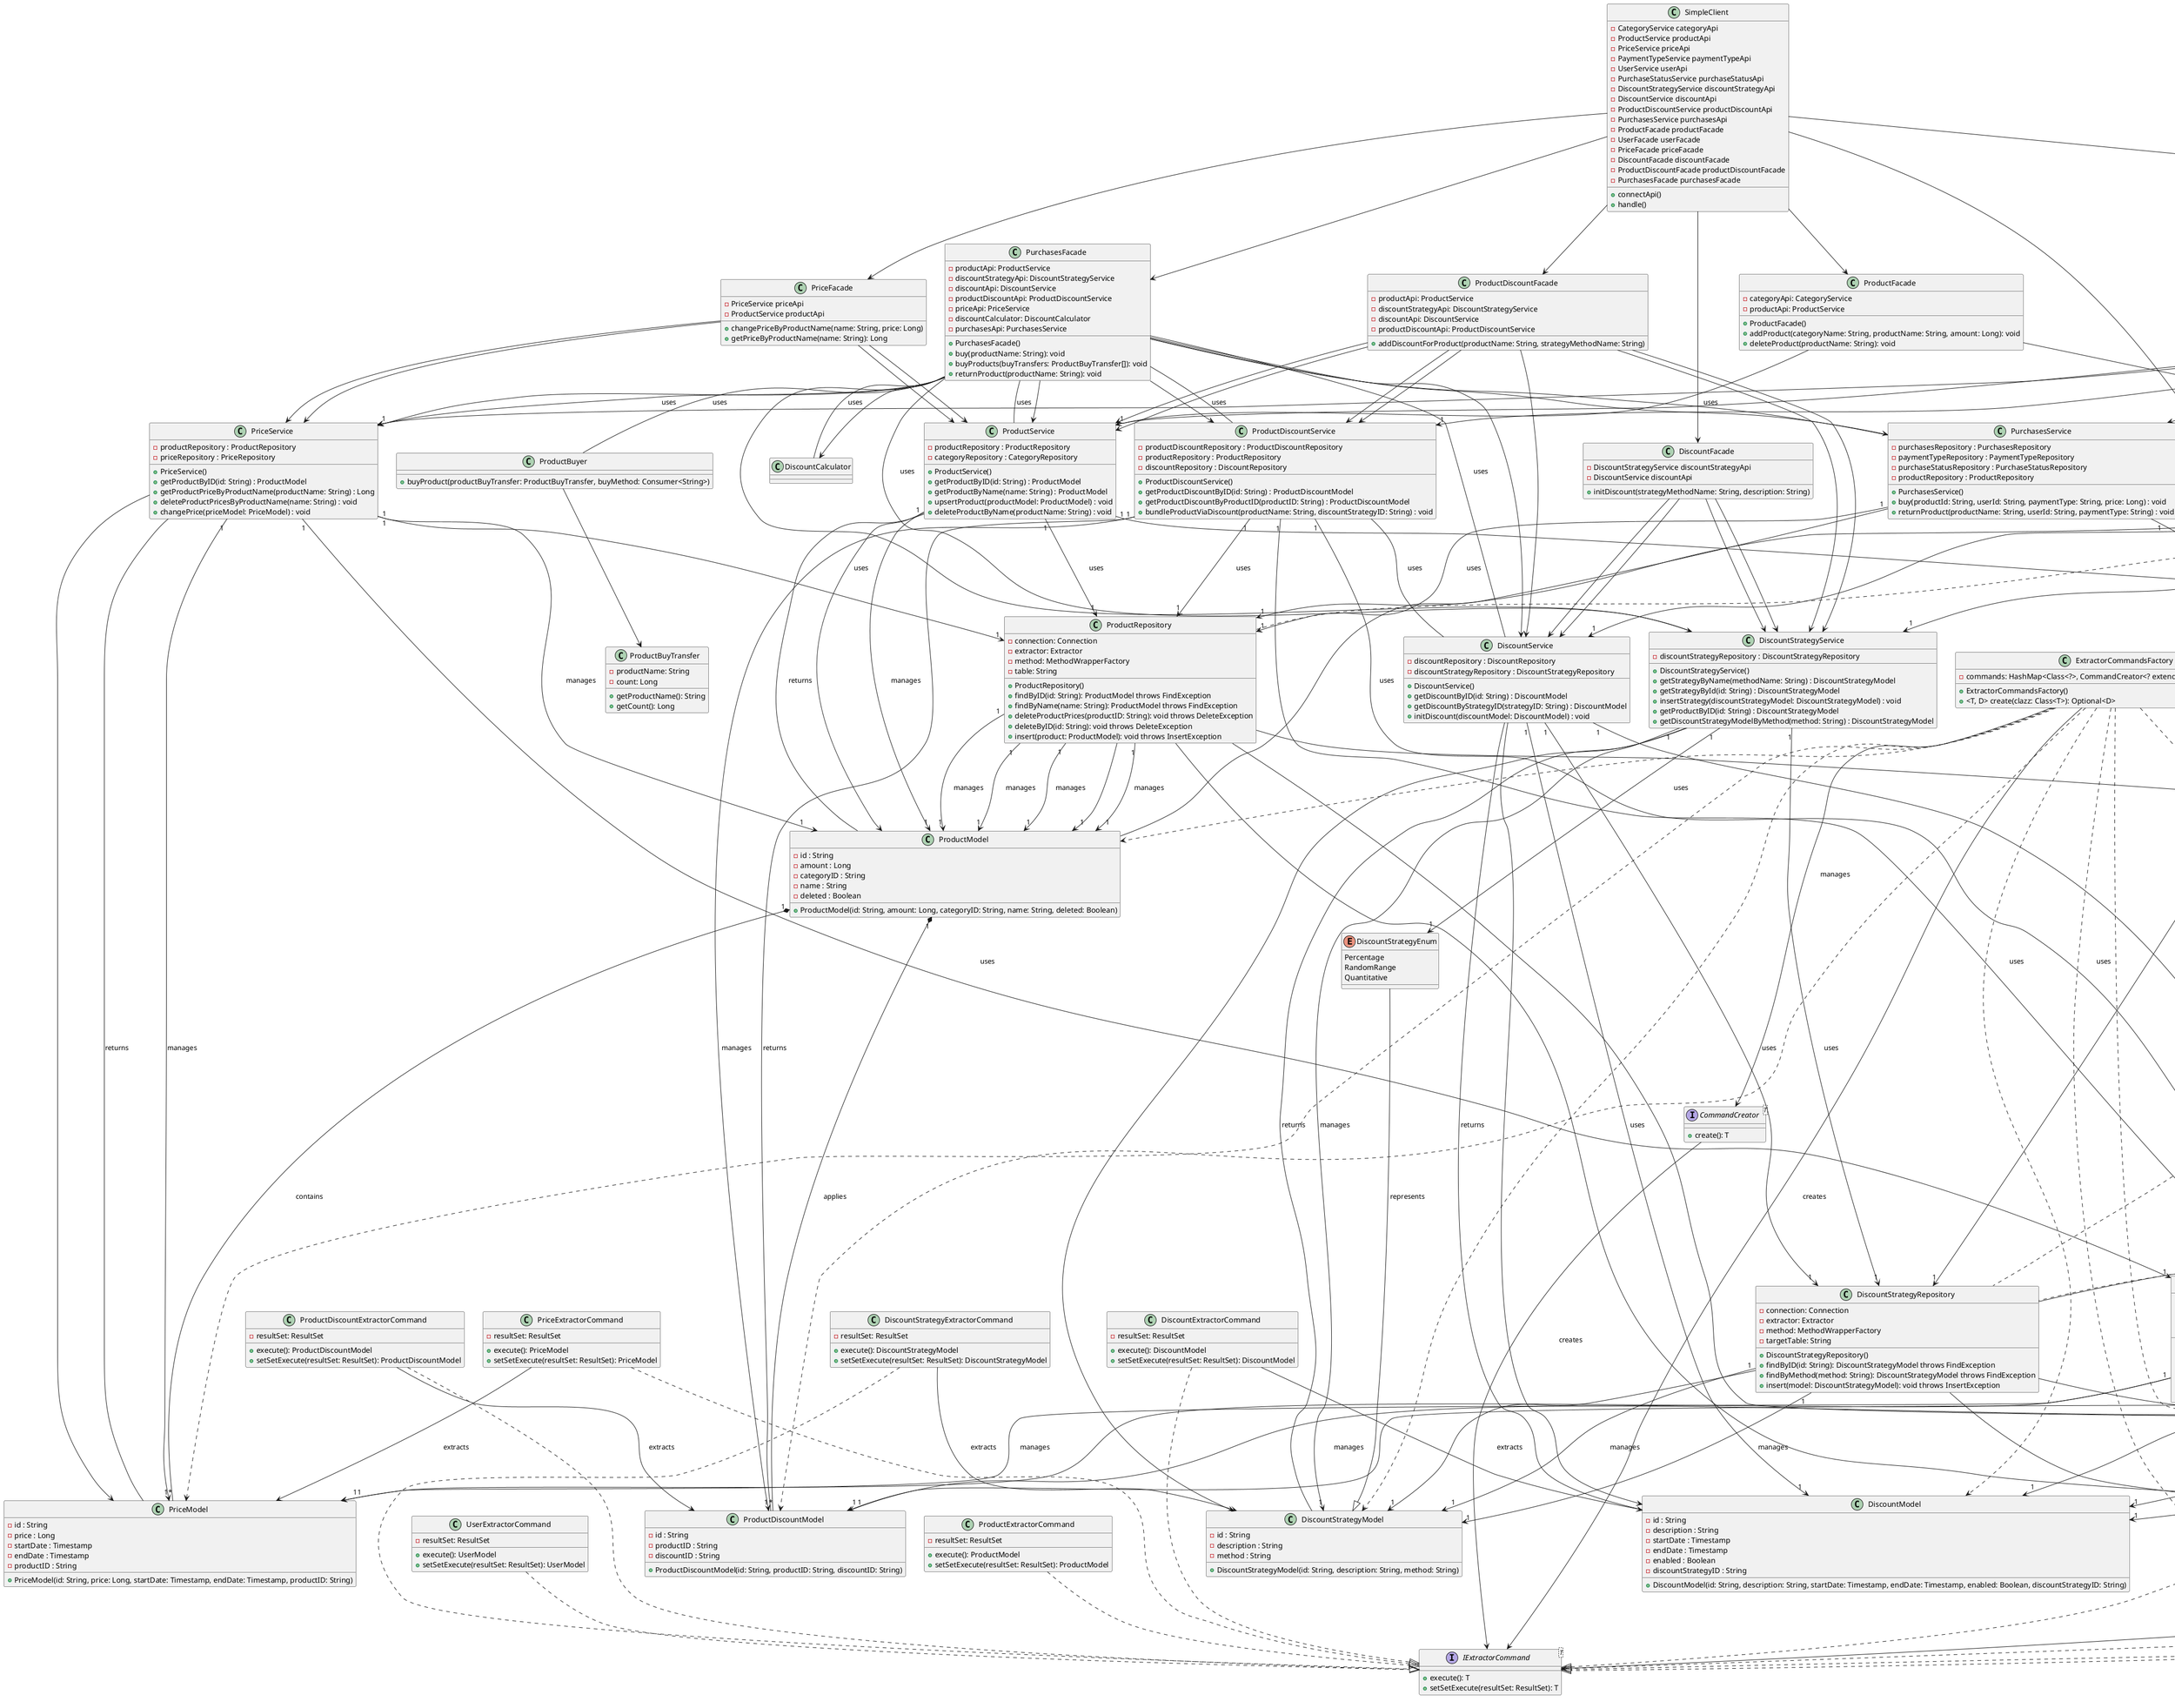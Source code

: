 @startuml
    interface IClient {
    +connectApi()
    +handle()
}

class SimpleClient {
    -CategoryService categoryApi
    -ProductService productApi
    -PriceService priceApi
    -PaymentTypeService paymentTypeApi
    -UserService userApi
    -PurchaseStatusService purchaseStatusApi
    -DiscountStrategyService discountStrategyApi
    -DiscountService discountApi
    -ProductDiscountService productDiscountApi
    -PurchasesService purchasesApi
    -ProductFacade productFacade
    -UserFacade userFacade
    -PriceFacade priceFacade
    -DiscountFacade discountFacade
    -ProductDiscountFacade productDiscountFacade
    -PurchasesFacade purchasesFacade
    +connectApi()
    +handle()
}

SimpleClient -down-> ProductFacade
SimpleClient -down-> UserFacade
SimpleClient -down-> PriceFacade
SimpleClient -down-> DiscountFacade
SimpleClient -down-> ProductDiscountFacade
SimpleClient -down-> PurchasesFacade

ProductFacade -down-> CategoryService
ProductFacade -down-> ProductService
UserFacade -down-> UserService
PriceFacade -down-> PriceService
PriceFacade -down-> ProductService
DiscountFacade -down-> DiscountStrategyService
DiscountFacade -down-> DiscountService
ProductDiscountFacade -down-> ProductService
ProductDiscountFacade -down-> DiscountStrategyService
ProductDiscountFacade -down-> ProductDiscountService
PurchasesFacade -down-> ProductService
PurchasesFacade -down-> DiscountStrategyService
PurchasesFacade -down-> DiscountService
PurchasesFacade -down-> ProductDiscountService
PurchasesFacade -down-> PriceService
PurchasesFacade -down-> DiscountCalculator
PurchasesFacade -down-> PurchasesService

interface IFacade {
}

class DiscountFacade {
    -DiscountStrategyService discountStrategyApi
    -DiscountService discountApi
    +initDiscount(strategyMethodName: String, description: String)
}

DiscountFacade -down-> DiscountStrategyService
DiscountFacade -down-> DiscountService

DiscountStrategyService -down-> DiscountStrategyModel
DiscountService -down-> DiscountModel

class PriceFacade {
    -PriceService priceApi
    -ProductService productApi
    +changePriceByProductName(name: String, price: Long)
    +getPriceByProductName(name: String): Long
}

PriceFacade -down-> PriceService
PriceFacade -down-> ProductService

PriceService -down-> PriceModel
ProductService -down-> ProductModel

class ProductBuyer {
    +buyProduct(productBuyTransfer: ProductBuyTransfer, buyMethod: Consumer<String>)
}

class ProductBuyTransfer {
    -productName: String
    -count: Long
    +getProductName(): String
    +getCount(): Long
}

ProductBuyer --> ProductBuyTransfer

class ProductDiscountFacade {
    -productApi: ProductService
    -discountStrategyApi: DiscountStrategyService
    -discountApi: DiscountService
    -productDiscountApi: ProductDiscountService
    +addDiscountForProduct(productName: String, strategyMethodName: String)
}

ProductDiscountFacade --> ProductService
ProductDiscountFacade --> DiscountStrategyService
ProductDiscountFacade --> DiscountService
ProductDiscountFacade --> ProductDiscountService

class ProductFacade {
    -categoryApi: CategoryService
    -productApi: ProductService
    +ProductFacade()
    +addProduct(categoryName: String, productName: String, amount: Long): void
    +deleteProduct(productName: String): void
}

class PurchasesFacade {
    -productApi: ProductService
    -discountStrategyApi: DiscountStrategyService
    -discountApi: DiscountService
    -productDiscountApi: ProductDiscountService
    -priceApi: PriceService
    -discountCalculator: DiscountCalculator
    -purchasesApi: PurchasesService
    +PurchasesFacade()
    +buy(productName: String): void
    +buyProducts(buyTransfers: ProductBuyTransfer[]): void
    +returnProduct(productName: String): void
}

PurchasesFacade -- ProductService : uses
PurchasesFacade -- DiscountStrategyService : uses
PurchasesFacade -- DiscountService : uses
PurchasesFacade -- ProductDiscountService : uses
PurchasesFacade -- PriceService : uses
PurchasesFacade -- DiscountCalculator : uses
PurchasesFacade -- PurchasesService : uses
ProductDiscountService -- DiscountService : uses
ProductService -- ProductModel : returns
PriceService -- PriceModel : returns
DiscountService -- DiscountModel : returns
DiscountStrategyService -- DiscountStrategyModel : returns
ProductDiscountService -- ProductDiscountModel : returns
PurchasesService -- ProductModel : uses
PurchasesFacade -- ProductBuyer : uses

class UserFacade {
    -userApi: UserService
    +UserFacade()
    +addUser(name: String, email: String): void
}

class Extractor {
    -fac: IAbstractFactory
    +Extractor()
    +<T> one(clazz: Class<T>, stmt: PreparedStatement): T
}

interface IExtractorCommand<T> {
    +execute(): T
    +setSetExecute(resultSet: ResultSet): T
}

interface CommandCreator<T> {
    +create(): T
}

class ExtractorCommandsFactory {
    -commands: HashMap<Class<?>, CommandCreator<? extends IExtractorCommand<?>>>
    +ExtractorCommandsFactory()
    +<T, D> create(clazz: Class<T>): Optional<D>
}

class CategoryModel
class DiscountModel
class DiscountStrategyModel
class PaymentTypeModel
class PriceModel
class ProductModel
class ProductDiscountModel
class PurchaseStatusModel
class UserModel

Extractor --> IAbstractFactory : uses
Extractor --> IExtractorCommand : uses
ExtractorCommandsFactory --> CommandCreator : manages
ExtractorCommandsFactory --> IExtractorCommand : creates
ExtractorCommandsFactory ..> CategoryModel
ExtractorCommandsFactory ..> DiscountModel
ExtractorCommandsFactory ..> DiscountStrategyModel
ExtractorCommandsFactory ..> PaymentTypeModel
ExtractorCommandsFactory ..> PriceModel
ExtractorCommandsFactory ..> ProductModel
ExtractorCommandsFactory ..> ProductDiscountModel
ExtractorCommandsFactory ..> PurchaseStatusModel
ExtractorCommandsFactory ..> UserModel
CommandCreator --> IExtractorCommand : creates

class CategoryExtractorCommand {
    -resultSet: ResultSet
    +execute(): CategoryModel
    +setSetExecute(resultSet: ResultSet): CategoryModel
}

class DiscountExtractorCommand {
    -resultSet: ResultSet
    +execute(): DiscountModel
    +setSetExecute(resultSet: ResultSet): DiscountModel
}

CategoryExtractorCommand --> CategoryModel : extracts
DiscountExtractorCommand --> DiscountModel : extracts
CategoryExtractorCommand ..|> IExtractorCommand
DiscountExtractorCommand ..|> IExtractorCommand

class DiscountStrategyExtractorCommand {
    -resultSet: ResultSet
    +execute(): DiscountStrategyModel
    +setSetExecute(resultSet: ResultSet): DiscountStrategyModel
}

class PaymentTypeExtractorCommand {
    -resultSet: ResultSet
    +execute(): PaymentTypeModel
    +setSetExecute(resultSet: ResultSet): PaymentTypeModel
}

DiscountStrategyExtractorCommand --> DiscountStrategyModel : extracts
PaymentTypeExtractorCommand --> PaymentTypeModel : extracts
DiscountStrategyExtractorCommand ..|> IExtractorCommand
PaymentTypeExtractorCommand ..|> IExtractorCommand

class PriceExtractorCommand {
    -resultSet: ResultSet
    +execute(): PriceModel
    +setSetExecute(resultSet: ResultSet): PriceModel
}

class ProductDiscountExtractorCommand {
    -resultSet: ResultSet
    +execute(): ProductDiscountModel
    +setSetExecute(resultSet: ResultSet): ProductDiscountModel
}
PriceExtractorCommand ..|> IExtractorCommand
ProductDiscountExtractorCommand ..|> IExtractorCommand
PriceExtractorCommand --> PriceModel : extracts
ProductDiscountExtractorCommand --> ProductDiscountModel : extracts

class ProductExtractorCommand {
    -resultSet: ResultSet
    +execute(): ProductModel
    +setSetExecute(resultSet: ResultSet): ProductModel
}
ProductExtractorCommand ..|> IExtractorCommand

class PurchasesExtractorCommand {
    -resultSet: ResultSet
    +execute(): PurchasesModel
    +setSetExecute(resultSet: ResultSet): PurchasesModel
}
PurchasesExtractorCommand --> PurchasesModel : extracts
PurchasesExtractorCommand ..|> IExtractorCommand

class PurchaseStatusExtractorCommand {
    -resultSet: ResultSet
    +execute(): PurchaseStatusModel
    +setSetExecute(resultSet: ResultSet): PurchaseStatusModel
}

class UserExtractorCommand {
    -resultSet: ResultSet
    +execute(): UserModel
    +setSetExecute(resultSet: ResultSet): UserModel
}
PurchaseStatusExtractorCommand ..|> IExtractorCommand
UserExtractorCommand ..|> IExtractorCommand
PurchasesExtractorCommand --> PurchasesModel : extracts
PurchaseStatusExtractorCommand --> PurchaseStatusModel : extracts

class FindByMethodWrapper {
    -connection: Connection
    -extractor: Extractor
    +<T, A> findBy(fieldName: String, value: A, modelClazz: Class<T>, table: String): T
}

class FindByDisableableMethodWrapper {
    -connection: Connection
    -extractor: Extractor
    +<T, A> findBy(fieldName: String, value: A, modelClazz: Class<T>, table: String): T
}

class FindByIDMethodWrapper<T> {
    -table: String
    -connection: Connection
    -extractor: Extractor
    -clazz: Class<T>
    +findByID(id: String): T
}

class MethodWrapperFactory {
    -connection: Connection
    -extractor: Extractor
    +<T> findByIDMethodWrapper(table: String, clazz: Class<T>): FindByIDMethodWrapper<T>
    +<T, A> findBy(fieldName: String, value: A, modelClazz: Class<T>, table: String): T
    +<T, A> findByDisableable(fieldName: String, value: A, modelClazz: Class<T>, table: String): T
}

FindByMethodWrapper --> Extractor : uses
FindByDisableableMethodWrapper --> Extractor : uses
FindByIDMethodWrapper --> Extractor : uses
FindByIDMethodWrapper --> IFindByIDMethod : implements
MethodWrapperFactory --> FindByMethodWrapper : creates
MethodWrapperFactory --> FindByDisableableMethodWrapper : creates
MethodWrapperFactory --> FindByIDMethodWrapper : creates
MethodWrapperFactory --> IOC : uses
FindByMethodWrapper ..> FindException : throws
FindByDisableableMethodWrapper ..> FindException : throws
FindByIDMethodWrapper ..> FindException : throws

class IConnectionFactory {
    +create(): Optional<Connection>
}

interface IConnector {
    +getConnection(): Optional<Connection>
}

class PostgresConnection {
    -pool: Connection
    -url: String
    -user: String
    -password: String
    +getConnection(): Optional<Connection>
}

IConnectionFactory --> PostgresConnection : creates
PostgresConnection --> IConnector : implements
PostgresConnection ..> Connection : uses

interface IRepository {
}

interface IFindByIDMethod<T> {
    +findByID(id: String): T throws FindException
}

class CategoryRepository implements IRepository, IFindByIDMethod<CategoryModel> {
    -connection: Connection
    -extractor: Extractor
    -method: MethodWrapperFactory
    -table: String
    +CategoryRepository()
    +findByID(id: String): CategoryModel throws FindException
    +findByName(name: String): CategoryModel throws FindException
    +insert(category: CategoryModel): void throws InsertException
}

CategoryRepository --> "1" Extractor
CategoryRepository --> "1" MethodWrapperFactory
CategoryRepository --> "1" Connection
CategoryRepository --> "1" CategoryModel

class DiscountRepository implements IRepository, IFindByIDMethod<DiscountModel> {
    -connection: Connection
    -extractor: Extractor
    -method: MethodWrapperFactory
    -targetTable: String
    +DiscountRepository()
    +findByID(id: String): DiscountModel throws FindException
    +findByDiscountStrategyID(discountStrategyID: String): DiscountModel throws FindException
    +insert(model: DiscountModel): void throws InsertException
}

DiscountRepository --> "1" Extractor
DiscountRepository --> "1" MethodWrapperFactory
DiscountRepository --> "1" Connection
DiscountRepository --> "1" DiscountModel

class DiscountStrategyRepository implements IRepository, IFindByIDMethod<DiscountStrategyModel> {
    -connection: Connection
    -extractor: Extractor
    -method: MethodWrapperFactory
    -targetTable: String
    +DiscountStrategyRepository()
    +findByID(id: String): DiscountStrategyModel throws FindException
    +findByMethod(method: String): DiscountStrategyModel throws FindException
    +insert(model: DiscountStrategyModel): void throws InsertException
}

DiscountStrategyRepository --> "1" Extractor
DiscountStrategyRepository --> "1" MethodWrapperFactory
DiscountStrategyRepository --> "1" Connection
DiscountStrategyRepository --> "1" DiscountStrategyModel


class PaymentTypeRepository implements IRepository, IFindByIDMethod<PaymentTypeModel> {
    -connection: Connection
    -extractor: Extractor
    -method: MethodWrapperFactory
    -targetTable: String
    +PaymentTypeRepository()
    +findByID(id: String): PaymentTypeModel throws FindException
    +findByType(type: String): PaymentTypeModel throws FindException
    +insert(model: PaymentTypeModel): void throws InsertException
}

PaymentTypeRepository --> "1" Extractor
PaymentTypeRepository --> "1" MethodWrapperFactory
PaymentTypeRepository --> "1" Connection
PaymentTypeRepository --> "1" PaymentTypeModel

class PriceRepository implements IRepository, IFindByIDMethod<PriceModel> {
    -connection: Connection
    -extractor: Extractor
    -method: MethodWrapperFactory
    -table: String
    +PriceRepository()
    +findByID(id: String): PriceModel throws FindException
    +findByProductID(productID: String): PriceModel throws FindException
    +insert(priceModel: PriceModel): void throws InsertException
    +update(priceModel: PriceModel): void throws UpdateException
    +upsert(model: PriceModel): void throws UpdateException
}

PriceRepository --> "1" Extractor
PriceRepository --> "1" MethodWrapperFactory
PriceRepository --> "1" Connection
PriceRepository --> "1" PriceModel

class ProductRepository implements IRepository {
    -connection: Connection
    -extractor: Extractor
    -method: MethodWrapperFactory
    -table: String
    +ProductRepository()
    +findByID(id: String): ProductModel throws FindException
    +findByName(name: String): ProductModel throws FindException
    +deleteProductPrices(productID: String): void throws DeleteException
    +deleteByID(id: String): void throws DeleteException
    +insert(product: ProductModel): void throws InsertException
}

ProductRepository --> "1" Extractor
ProductRepository --> "1" MethodWrapperFactory
ProductRepository --> "1" Connection
ProductRepository --> "1" ProductModel

class ProductDiscountRepository implements IRepository, IFindByIDMethod<ProductDiscountModel> {
    -connection: Connection
    -extractor: Extractor
    -method: MethodWrapperFactory
    -targetTable: String
    +ProductDiscountRepository()
    +findByID(id: String): ProductDiscountModel throws FindException
    +findByProductID(productID: String): ProductDiscountModel throws FindException
    +insert(model: ProductDiscountModel): void throws InsertException
}

ProductDiscountRepository --> "1" Extractor
ProductDiscountRepository --> "1" MethodWrapperFactory
ProductDiscountRepository --> "1" Connection
ProductDiscountRepository --> "1" ProductDiscountModel

class PurchasesRepository implements IRepository, IFindByIDMethod<PurchasesModel> {
    -connection: Connection
    -extractor: Extractor
    -method: MethodWrapperFactory
    -targetTable: String
    +PurchasesRepository()
    +findByID(id: String): PurchasesModel throws FindException
    +insert(purchasesModel: PurchasesModel): void throws InsertException
    +returnProduct(purchasesModel: PurchasesModel): void throws UpdateException
}

PurchasesRepository --> "1" Extractor
PurchasesRepository --> "1" MethodWrapperFactory
PurchasesRepository --> "1" Connection
PurchasesRepository --> "1" PurchasesModel

class PurchaseStatusRepository implements IRepository, IFindByIDMethod<PurchaseStatusModel> {
    -connection: Connection
    -extractor: Extractor
    -method: MethodWrapperFactory
    -table: String
    +PurchaseStatusRepository()
    +findByID(id: String): PurchaseStatusModel throws FindException
    +findByStatus(status: String): PurchaseStatusModel throws FindException
    +insert(model: PurchaseStatusModel): void throws InsertException
}

PurchaseStatusRepository --> "1" Extractor
PurchaseStatusRepository --> "1" MethodWrapperFactory
PurchaseStatusRepository --> "1" Connection
PurchaseStatusRepository --> "1" PurchaseStatusModel

class UserRepository implements IRepository, IFindByIDMethod<UserModel> {
    -connection: Connection
    -extractor: Extractor
    -method: MethodWrapperFactory
    -targetTable: String
    +UserRepository()
    +findByID(id: String): UserModel throws FindException
    +findByEmail(email: String): UserModel throws FindException
    +findByName(name: String): UserModel throws FindException
    +insert(userModel: UserModel): void throws InsertException
}

UserRepository --> "1" Extractor
UserRepository --> "1" MethodWrapperFactory
UserRepository --> "1" Connection
UserRepository --> "1" UserModel

class Application {
    -connection: Connection
    +buildConnection(connectionFactory: IFactory<Connection>): Connection throws IConnectionFactoryException
    +toolsConfiguration(): void
    +repositoryConfiguration(): void
    +serviceConfiguration(): void
    +iocConfiguration(): void
    +run(): void
}

Application --> "1" IConnectionFactory
Application --> "1" ExtractorCommandsFactory
Application --> "1" Extractor
Application --> "1" MethodWrapperFactory
Application --> "1" CategoryRepository
Application --> "1" ProductRepository
Application --> "1" PriceRepository
Application --> "1" PaymentTypeRepository
Application --> "1" UserRepository
Application --> "1" PurchaseStatusRepository
Application --> "1" DiscountStrategyRepository
Application --> "1" DiscountRepository
Application --> "1" ProductDiscountRepository
Application --> "1" PurchasesRepository
Application --> "1" CategoryService
Application --> "1" ProductService
Application --> "1" PriceService
Application --> "1" PaymentTypeService
Application --> "1" UserService
Application --> "1" PurchaseStatusService
Application --> "1" DiscountStrategyService
Application --> "1" DiscountService
Application --> "1" ProductDiscountService
Application --> "1" PurchasesService
Application --> "1" IClient

SimpleClient -|> IClient

interface ICommand {
    +execute() : void
}

interface IResultingCommand<T> {
    +execute() : T
}

interface IAbstractFactory {
    +<T, D> create(clazz: Class<T>) : Optional<D>
}

interface IFactory<T> {
    +create() : Optional<T>
}

class IDGen {
    +gen() : String
}

class IOC {
    - static container : HashMap<String, Object>
    + static register(key: String, value: Object) : void
    + static register(value: Object) : void
    + static get(key: String) : Object
    + static get(obj: Object) : Object
    + static get(clazz: Class<T>) : T
}
class CategoryService {
    - categoryRepository : CategoryRepository
    + CategoryService()
    + getCategoryByID(id: String) : CategoryModel
    + getCategoryByName(name: String) : CategoryModel
    + upsertCategoryByName(name: String) : void
}

CategoryService "1" --> "1" CategoryRepository : uses
CategoryService "1" --> "1" CategoryEnum : uses
CategoryService "1" --> "1" CategoryModel : uses

class DiscountService {
    - discountRepository : DiscountRepository
    - discountStrategyRepository : DiscountStrategyRepository
    + DiscountService()
    + getDiscountByID(id: String) : DiscountModel
    + getDiscountByStrategyID(strategyID: String) : DiscountModel
    + initDiscount(discountModel: DiscountModel) : void
}

DiscountService "1" --> "1" DiscountRepository : uses
DiscountService "1" --> "1" DiscountStrategyRepository : uses
DiscountService "1" --> "1" DiscountModel : uses
DiscountRepository "1" --> "1" DiscountModel : manages
DiscountStrategyRepository "1" --> "1" DiscountStrategyModel : manages

class DiscountStrategyService {
    - discountStrategyRepository : DiscountStrategyRepository
    + DiscountStrategyService()
    + getStrategyByName(methodName: String) : DiscountStrategyModel
    + getStrategyById(id: String) : DiscountStrategyModel
    + insertStrategy(discountStrategyModel: DiscountStrategyModel) : void
    + getProductByID(id: String) : DiscountStrategyModel
    + getDiscountStrategyModelByMethod(method: String) : DiscountStrategyModel
}


DiscountStrategyService "1" --> "1" DiscountStrategyRepository : uses
DiscountStrategyService "1" --> "1" DiscountStrategyModel : manages
DiscountStrategyRepository "1" --> "1" DiscountStrategyModel : manages
DiscountStrategyService "1" --> "1" DiscountStrategyEnum : uses

class PaymentTypeService {
    - paymentTypeRepository : PaymentTypeRepository
    + PaymentTypeService()
    + getPaymentTypeByID(id: String) : PaymentTypeModel
    + getPaymentTypeByType(type: String) : PaymentTypeModel
    + insertByType(type: String) : void
}

PaymentTypeService "1" --> "1" PaymentTypeRepository : uses
PaymentTypeService "1" --> "1" PaymentTypeModel : manages
PaymentTypeRepository "1" --> "1" PaymentTypeModel : manages
PaymentTypeService "1" --> "1" PaymentTypeEnum : uses

class PriceService {
    - productRepository : ProductRepository
    - priceRepository : PriceRepository
    + PriceService()
    + getProductByID(id: String) : ProductModel
    + getProductPriceByProductName(productName: String) : Long
    + deleteProductPricesByProductName(name: String) : void
    + changePrice(priceModel: PriceModel) : void
}

PriceService "1" --> "1" ProductRepository : uses
PriceService "1" --> "1" PriceRepository : uses
ProductRepository "1" --> "1" ProductModel : manages
PriceRepository "1" --> "1" PriceModel : manages
PriceService "1" --> "1" ProductModel : manages
PriceService "1" --> "1" PriceModel : manages

class ProductDiscountService {
    - productDiscountRepository : ProductDiscountRepository
    - productRepository : ProductRepository
    - discountRepository : DiscountRepository
    + ProductDiscountService()
    + getProductDiscountByID(id: String) : ProductDiscountModel
    + getProductDiscountByProductID(productID: String) : ProductDiscountModel
    + bundleProductViaDiscount(productName: String, discountStrategyID: String) : void
}

ProductDiscountService "1" --> "1" ProductDiscountRepository : uses
ProductDiscountService "1" --> "1" ProductRepository : uses
ProductDiscountService "1" --> "1" DiscountRepository : uses
ProductDiscountRepository "1" --> "1" ProductDiscountModel : manages
ProductRepository "1" --> "1" ProductModel : manages
DiscountRepository "1" --> "1" DiscountModel : manages
ProductDiscountService "1" --> "1" ProductDiscountModel : manages

ProductService "1" --> "1" ProductRepository : uses
ProductService "1" --> "1" CategoryRepository : uses
ProductRepository "1" --> "1" ProductModel : manages
CategoryRepository "1" --> "1" CategoryModel : manages
ProductService "1" --> "1" ProductModel : manages

class ProductService {
    - productRepository : ProductRepository
    - categoryRepository : CategoryRepository
    + ProductService()
    + getProductByID(id: String) : ProductModel
    + getProductByName(name: String) : ProductModel
    + upsertProduct(productModel: ProductModel) : void
    + deleteProductByName(productName: String) : void
}

class PurchasesService {
    - purchasesRepository : PurchasesRepository
    - paymentTypeRepository : PaymentTypeRepository
    - purchaseStatusRepository : PurchaseStatusRepository
    - productRepository : ProductRepository
    + PurchasesService()
    + buy(productId: String, userId: String, paymentType: String, price: Long) : void
    + returnProduct(productName: String, userId: String, paymentType: String) : void
}

PurchasesService "1" --> "1" PurchasesRepository : uses
PurchasesService "1" --> "1" PaymentTypeRepository : uses
PurchasesService "1" --> "1" PurchaseStatusRepository : uses
PurchasesService "1" --> "1" ProductRepository : uses
PurchasesRepository "1" --> "1" PurchasesModel : manages
PaymentTypeRepository "1" --> "1" PaymentTypeModel : manages
PurchaseStatusRepository "1" --> "1" PurchaseStatusModel : manages
ProductRepository "1" --> "1" ProductModel : manages
PurchasesService "1" --> "1" PurchasesModel : manages

class PurchaseStatusService {
    - purchaseStatusRepository : PurchaseStatusRepository
    + PurchaseStatusService()
    + getStatusByID(id: String) : PurchaseStatusModel
    + insertByType(purchaseStatusModel: PurchaseStatusModel) : void
}

PurchaseStatusService "1" --> "1" PurchaseStatusRepository : uses
PurchaseStatusService "1" --> "1" PurchaseStatusModel : manages

class UserService {
    - userRepository : UserRepository
    + UserService()
    + getUserByID(id: String) : UserModel
    + createUser(name: String, email: String) : void
}


UserService "1" --> "1" UserRepository : uses
UserService "1" --> "1" UserModel : manages

' Класс для категории
class CategoryModel {
    - id : String
    - name : String
    + CategoryModel(id: String, name: String)
}

enum CategoryEnum {
    tech
    material
    sport
}

class DiscountModel {
    - id : String
    - description : String
    - startDate : Timestamp
    - endDate : Timestamp
    - enabled : Boolean
    - discountStrategyID : String
    + DiscountModel(id: String, description: String, startDate: Timestamp, endDate: Timestamp, enabled: Boolean, discountStrategyID: String)
}

enum DiscountStrategyEnum {
    Percentage
    RandomRange
    Quantitative
}

class DiscountStrategyModel {
    - id : String
    - description : String
    - method : String
    + DiscountStrategyModel(id: String, description: String, method: String)
}

CategoryEnum -|> CategoryModel : represents
DiscountStrategyEnum -|> DiscountStrategyModel : represents

enum PaymentTypeEnum {
    Bank
    Cash
    Bitcoin
}

class PaymentTypeModel {
    - id : String
    - type : String
    + PaymentTypeModel(id: String, type: String)
}

class PriceModel {
    - id : String
    - price : Long
    - startDate : Timestamp
    - endDate : Timestamp
    - productID : String
    + PriceModel(id: String, price: Long, startDate: Timestamp, endDate: Timestamp, productID: String)
}

class ProductModel {
    - id : String
    - amount : Long
    - categoryID : String
    - name : String
    - deleted : Boolean
    + ProductModel(id: String, amount: Long, categoryID: String, name: String, deleted: Boolean)
}

class ProductDiscountModel {
    - id : String
    - productID : String
    - discountID : String
    + ProductDiscountModel(id: String, productID: String, discountID: String)
}

PaymentTypeEnum -|> PaymentTypeModel : represents
ProductModel "1" *-- "*" PriceModel : contains
ProductModel "1" *-- "*" ProductDiscountModel : applies

enum PurchaseStatusEnum {
    Canceled
    Completed
}

class PurchaseStatusModel {
    - id : String
    - status : String
    + PurchaseStatusModel(id: String, status: String)
}

class PurchasesModel {
    - id : String
    - productID : String
    - userID : String
    - paymentTypeID : String
    - date : Timestamp
    - purchaseStatusID : String
    - price : Long
    + PurchasesModel(id: String, productID: String, userID: String, paymentTypeID: String, date: Timestamp, purchaseStatusID: String, price: Long)
}

class UserModel {
    - id : String
    - name : String
    - email : String
    + UserModel(id: String, name: String, email: String)
}

PurchaseStatusEnum -|> PurchaseStatusModel : represents
PurchasesModel "1" *-- "1" PurchaseStatusModel : has status
PurchasesModel "1" *-- "1" UserModel : belongs to

@enduml


